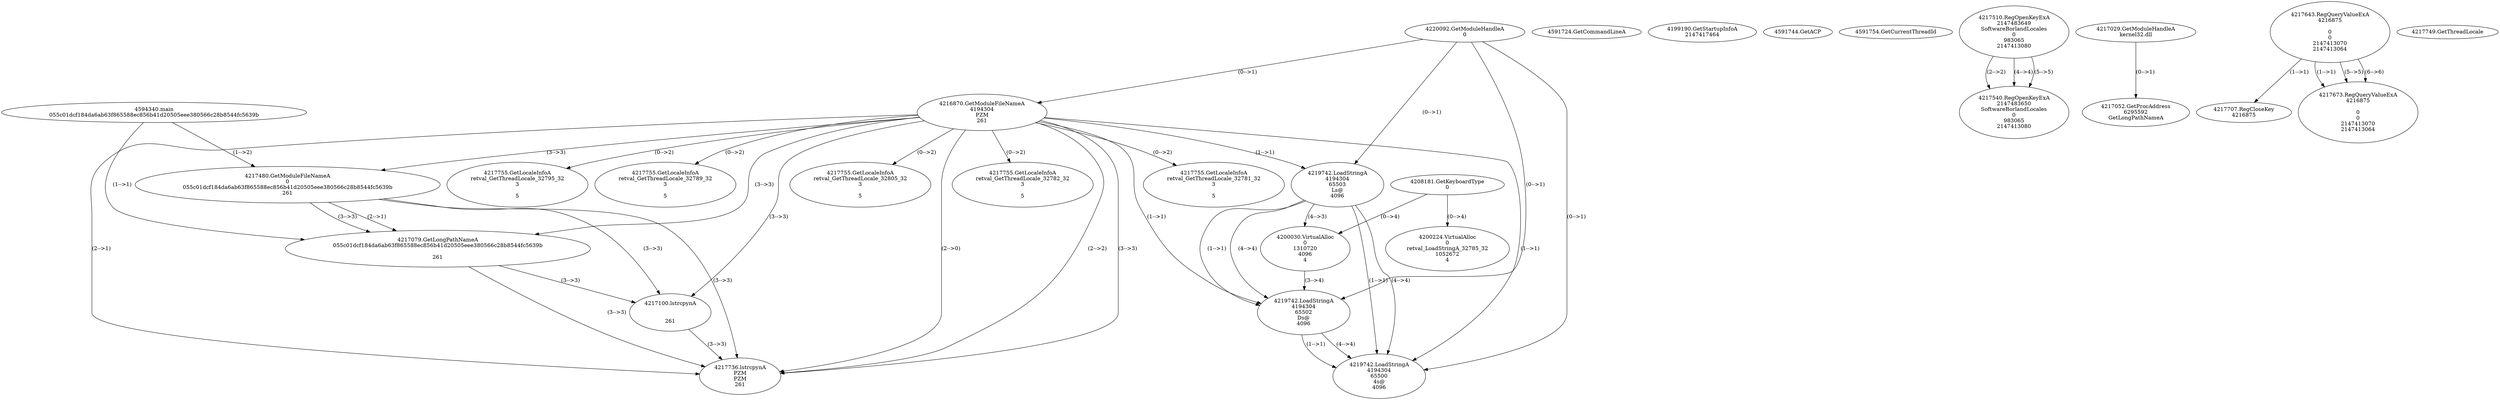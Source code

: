 // Global SCDG with merge call
digraph {
	0 [label="4594340.main
055c01dcf184da6ab63f865588ec856b41d20505eee380566c28b8544fc5639b"]
	1 [label="4220092.GetModuleHandleA
0"]
	2 [label="4208181.GetKeyboardType
0"]
	3 [label="4591724.GetCommandLineA
"]
	4 [label="4199190.GetStartupInfoA
2147417464"]
	5 [label="4591744.GetACP
"]
	6 [label="4591754.GetCurrentThreadId
"]
	7 [label="4216870.GetModuleFileNameA
4194304
PZM
261"]
	1 -> 7 [label="(0-->1)"]
	8 [label="4217480.GetModuleFileNameA
0
055c01dcf184da6ab63f865588ec856b41d20505eee380566c28b8544fc5639b
261"]
	0 -> 8 [label="(1-->2)"]
	7 -> 8 [label="(3-->3)"]
	9 [label="4217510.RegOpenKeyExA
2147483649
Software\Borland\Locales
0
983065
2147413080"]
	10 [label="4217540.RegOpenKeyExA
2147483650
Software\Borland\Locales
0
983065
2147413080"]
	9 -> 10 [label="(2-->2)"]
	9 -> 10 [label="(4-->4)"]
	9 -> 10 [label="(5-->5)"]
	11 [label="4217029.GetModuleHandleA
kernel32.dll"]
	12 [label="4217052.GetProcAddress
6295592
GetLongPathNameA"]
	11 -> 12 [label="(0-->1)"]
	13 [label="4217079.GetLongPathNameA
055c01dcf184da6ab63f865588ec856b41d20505eee380566c28b8544fc5639b

261"]
	0 -> 13 [label="(1-->1)"]
	8 -> 13 [label="(2-->1)"]
	7 -> 13 [label="(3-->3)"]
	8 -> 13 [label="(3-->3)"]
	14 [label="4217100.lstrcpynA


261"]
	7 -> 14 [label="(3-->3)"]
	8 -> 14 [label="(3-->3)"]
	13 -> 14 [label="(3-->3)"]
	15 [label="4217643.RegQueryValueExA
4216875

0
0
2147413070
2147413064"]
	16 [label="4217707.RegCloseKey
4216875"]
	15 -> 16 [label="(1-->1)"]
	17 [label="4217736.lstrcpynA
PZM
PZM
261"]
	7 -> 17 [label="(2-->1)"]
	7 -> 17 [label="(2-->2)"]
	7 -> 17 [label="(3-->3)"]
	8 -> 17 [label="(3-->3)"]
	13 -> 17 [label="(3-->3)"]
	14 -> 17 [label="(3-->3)"]
	7 -> 17 [label="(2-->0)"]
	18 [label="4217749.GetThreadLocale
"]
	19 [label="4217755.GetLocaleInfoA
retval_GetThreadLocale_32805_32
3

5"]
	7 -> 19 [label="(0-->2)"]
	20 [label="4217673.RegQueryValueExA
4216875

0
0
2147413070
2147413064"]
	15 -> 20 [label="(1-->1)"]
	15 -> 20 [label="(5-->5)"]
	15 -> 20 [label="(6-->6)"]
	21 [label="4217755.GetLocaleInfoA
retval_GetThreadLocale_32782_32
3

5"]
	7 -> 21 [label="(0-->2)"]
	22 [label="4219742.LoadStringA
4194304
65503
Ls@
4096"]
	1 -> 22 [label="(0-->1)"]
	7 -> 22 [label="(1-->1)"]
	23 [label="4200030.VirtualAlloc
0
1310720
4096
4"]
	22 -> 23 [label="(4-->3)"]
	2 -> 23 [label="(0-->4)"]
	24 [label="4219742.LoadStringA
4194304
65502
Ds@
4096"]
	1 -> 24 [label="(0-->1)"]
	7 -> 24 [label="(1-->1)"]
	22 -> 24 [label="(1-->1)"]
	22 -> 24 [label="(4-->4)"]
	23 -> 24 [label="(3-->4)"]
	25 [label="4219742.LoadStringA
4194304
65500
4s@
4096"]
	1 -> 25 [label="(0-->1)"]
	7 -> 25 [label="(1-->1)"]
	22 -> 25 [label="(1-->1)"]
	24 -> 25 [label="(1-->1)"]
	22 -> 25 [label="(4-->4)"]
	24 -> 25 [label="(4-->4)"]
	26 [label="4217755.GetLocaleInfoA
retval_GetThreadLocale_32781_32
3

5"]
	7 -> 26 [label="(0-->2)"]
	27 [label="4217755.GetLocaleInfoA
retval_GetThreadLocale_32795_32
3

5"]
	7 -> 27 [label="(0-->2)"]
	28 [label="4217755.GetLocaleInfoA
retval_GetThreadLocale_32789_32
3

5"]
	7 -> 28 [label="(0-->2)"]
	29 [label="4200224.VirtualAlloc
0
retval_LoadStringA_32785_32
1052672
4"]
	2 -> 29 [label="(0-->4)"]
}
